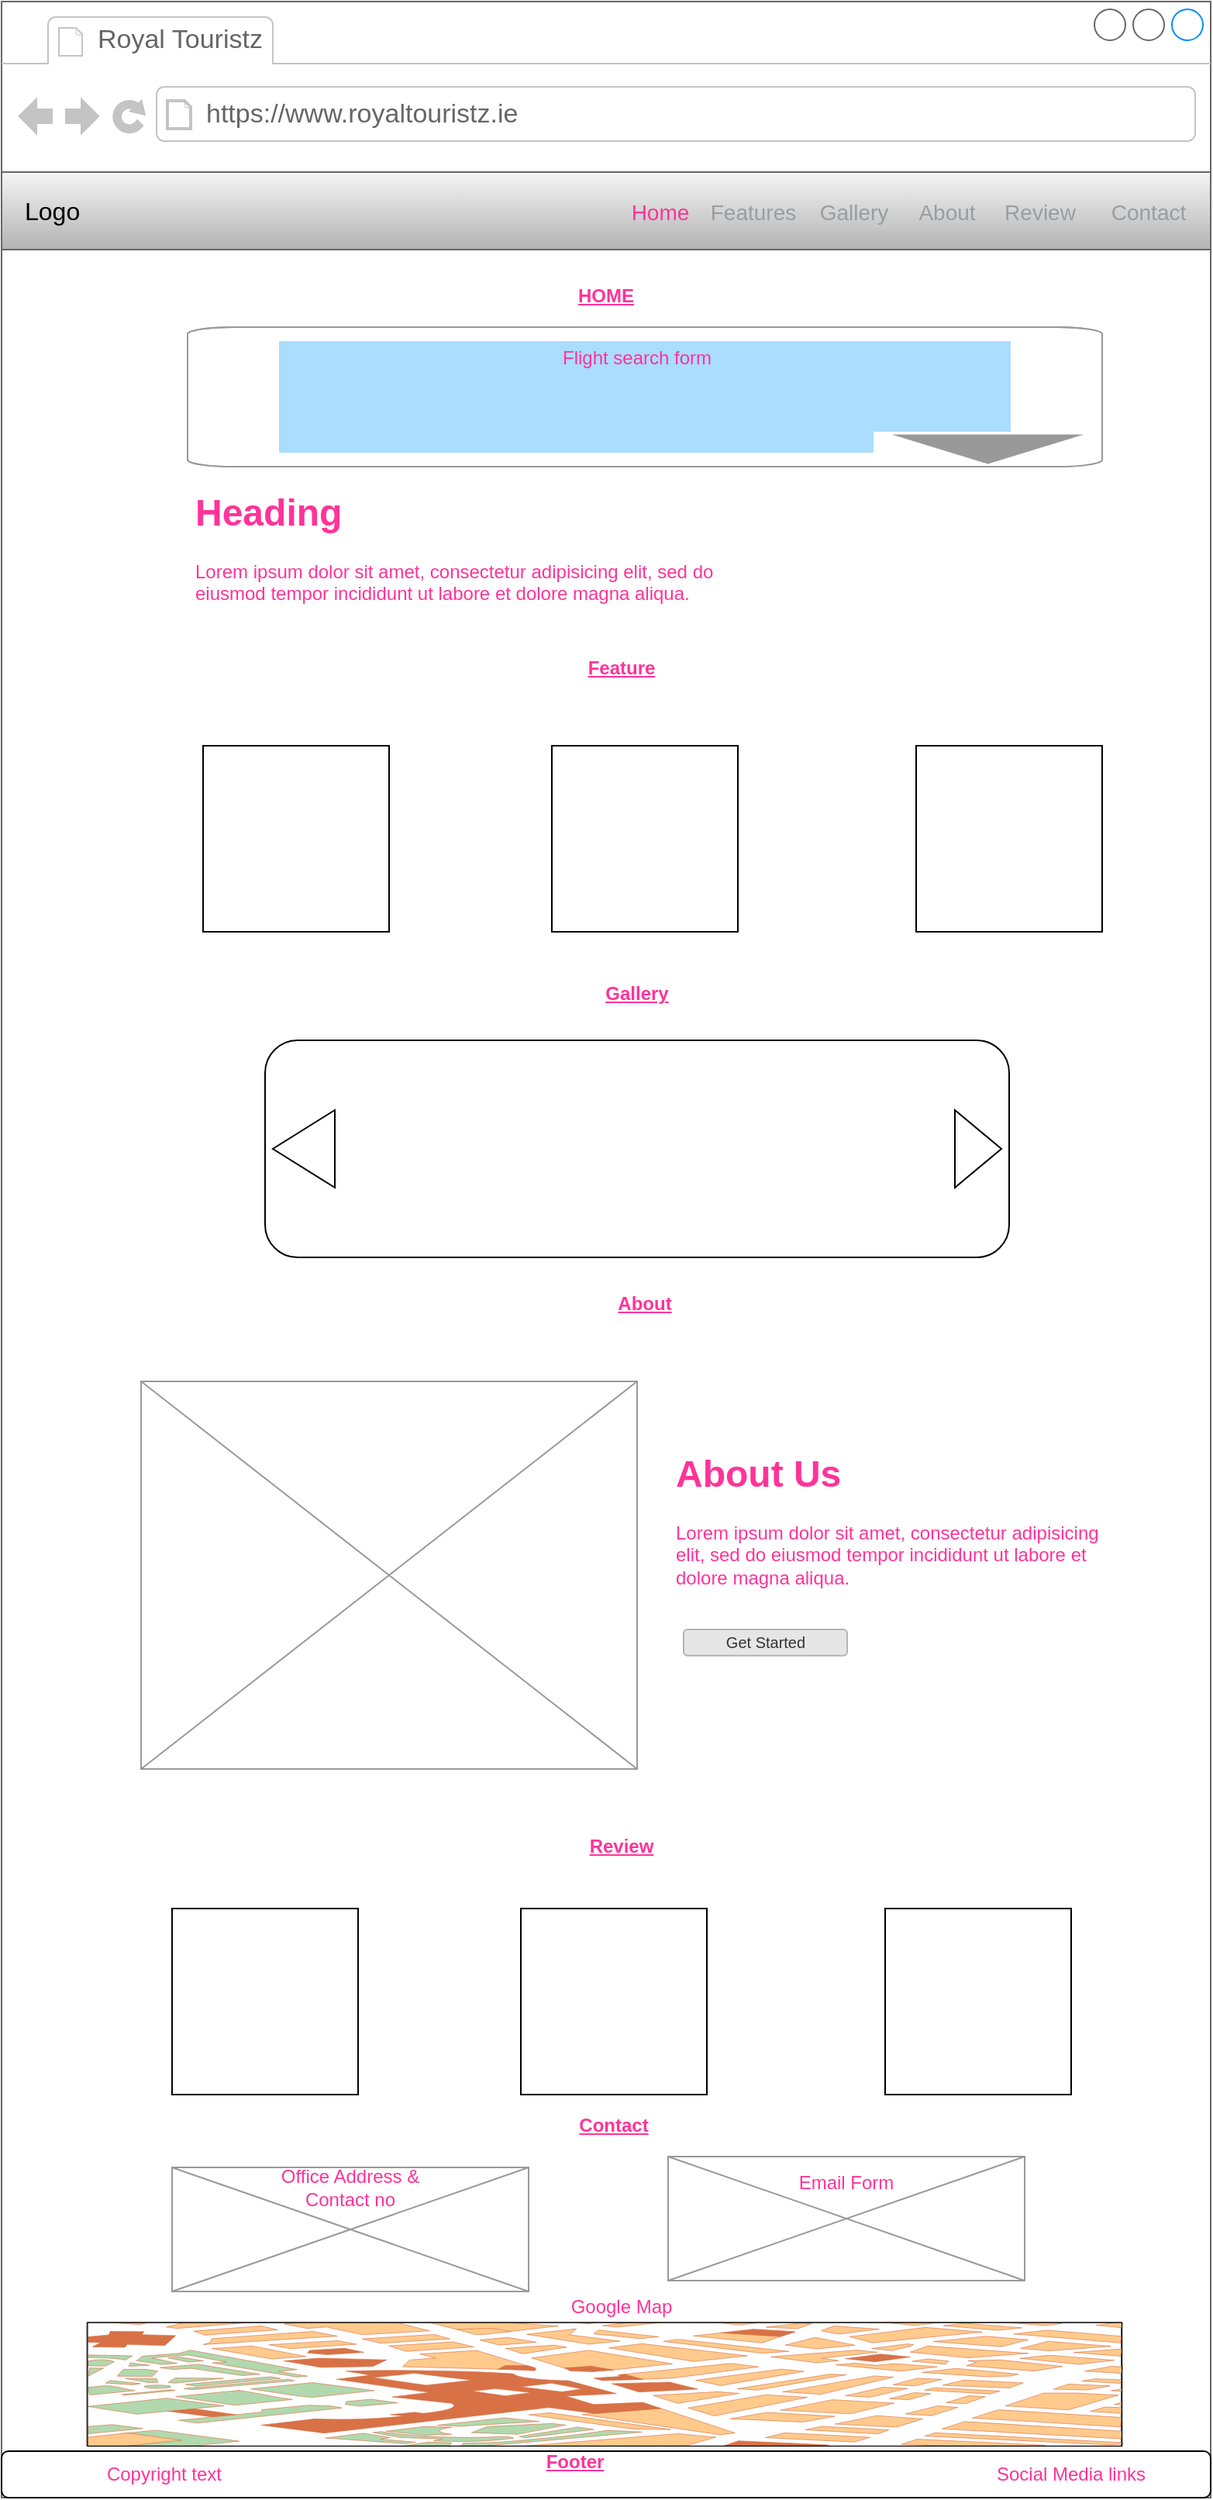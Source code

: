 <mxfile version="14.4.2" type="github" pages="4">
  <diagram id="mENFt5hzagjeAIdPpgN2" name="index.html (Webpage)">
    <mxGraphModel dx="946" dy="517" grid="1" gridSize="10" guides="1" tooltips="1" connect="1" arrows="1" fold="1" page="1" pageScale="1" pageWidth="1100" pageHeight="1700" math="0" shadow="0">
      <root>
        <mxCell id="0" />
        <mxCell id="1" parent="0" />
        <mxCell id="MZLqF50LSz_hDRNjhT2n-1" value="" style="strokeWidth=1;shadow=0;dashed=0;align=center;html=1;shape=mxgraph.mockup.containers.browserWindow;rSize=0;strokeColor=#666666;strokeColor2=#008cff;strokeColor3=#c4c4c4;mainText=,;recursiveResize=0;" parent="1" vertex="1">
          <mxGeometry x="40" y="80" width="780" height="1610" as="geometry" />
        </mxCell>
        <mxCell id="MZLqF50LSz_hDRNjhT2n-2" value="Royal Touristz" style="strokeWidth=1;shadow=0;dashed=0;align=center;html=1;shape=mxgraph.mockup.containers.anchor;fontSize=17;fontColor=#666666;align=left;" parent="MZLqF50LSz_hDRNjhT2n-1" vertex="1">
          <mxGeometry x="60" y="12" width="110" height="26" as="geometry" />
        </mxCell>
        <mxCell id="MZLqF50LSz_hDRNjhT2n-3" value="https://www.royaltouristz.ie" style="strokeWidth=1;shadow=0;dashed=0;align=center;html=1;shape=mxgraph.mockup.containers.anchor;rSize=0;fontSize=17;fontColor=#666666;align=left;" parent="MZLqF50LSz_hDRNjhT2n-1" vertex="1">
          <mxGeometry x="130" y="60" width="250" height="26" as="geometry" />
        </mxCell>
        <mxCell id="MZLqF50LSz_hDRNjhT2n-4" value="Logo" style="html=1;shadow=0;dashed=0;fillColor=#f5f5f5;strokeColor=#666666;fontSize=16;align=left;spacing=15;gradientColor=#b3b3b3;" parent="MZLqF50LSz_hDRNjhT2n-1" vertex="1">
          <mxGeometry y="110" width="780" height="50" as="geometry" />
        </mxCell>
        <mxCell id="MZLqF50LSz_hDRNjhT2n-5" value="Home" style="fillColor=none;strokeColor=none;fontSize=14;align=center;fontColor=#FF3399;" parent="MZLqF50LSz_hDRNjhT2n-4" vertex="1">
          <mxGeometry width="70" height="40" relative="1" as="geometry">
            <mxPoint x="390" y="5" as="offset" />
          </mxGeometry>
        </mxCell>
        <mxCell id="MZLqF50LSz_hDRNjhT2n-6" value="Features" style="fillColor=none;strokeColor=none;fontSize=14;fontColor=#9A9DA0;align=center;" parent="MZLqF50LSz_hDRNjhT2n-4" vertex="1">
          <mxGeometry width="70" height="40" relative="1" as="geometry">
            <mxPoint x="450" y="5" as="offset" />
          </mxGeometry>
        </mxCell>
        <mxCell id="MZLqF50LSz_hDRNjhT2n-7" value="Gallery" style="fillColor=none;strokeColor=none;fontSize=14;fontColor=#9A9DA0;align=center;spacingRight=0;" parent="MZLqF50LSz_hDRNjhT2n-4" vertex="1">
          <mxGeometry width="80" height="40" relative="1" as="geometry">
            <mxPoint x="510" y="5" as="offset" />
          </mxGeometry>
        </mxCell>
        <mxCell id="MZLqF50LSz_hDRNjhT2n-8" value="About" style="fillColor=none;strokeColor=none;fontSize=14;fontColor=#9A9DA0;align=center;" parent="MZLqF50LSz_hDRNjhT2n-4" vertex="1">
          <mxGeometry width="80" height="40" relative="1" as="geometry">
            <mxPoint x="570" y="5" as="offset" />
          </mxGeometry>
        </mxCell>
        <mxCell id="MZLqF50LSz_hDRNjhT2n-11" value="Contact" style="fillColor=none;strokeColor=none;fontSize=14;fontColor=#9A9DA0;align=center;" parent="MZLqF50LSz_hDRNjhT2n-4" vertex="1">
          <mxGeometry x="700" y="5" width="80" height="40" as="geometry" />
        </mxCell>
        <mxCell id="MZLqF50LSz_hDRNjhT2n-50" value="Review" style="fillColor=none;strokeColor=none;fontSize=14;fontColor=#9A9DA0;align=center;" parent="MZLqF50LSz_hDRNjhT2n-4" vertex="1">
          <mxGeometry x="630" y="5" width="80" height="40" as="geometry" />
        </mxCell>
        <mxCell id="MZLqF50LSz_hDRNjhT2n-12" value="&lt;h1&gt;Heading&lt;/h1&gt;&lt;p&gt;Lorem ipsum dolor sit amet, consectetur adipisicing elit, sed do eiusmod tempor incididunt ut labore et dolore magna aliqua.&lt;/p&gt;" style="text;html=1;strokeColor=none;fillColor=none;spacing=5;spacingTop=-20;whiteSpace=wrap;overflow=hidden;rounded=0;fontColor=#FF3399;" parent="MZLqF50LSz_hDRNjhT2n-1" vertex="1">
          <mxGeometry x="120" y="310" width="380" height="120" as="geometry" />
        </mxCell>
        <mxCell id="MZLqF50LSz_hDRNjhT2n-13" value="" style="verticalLabelPosition=bottom;shadow=0;dashed=0;align=center;html=1;verticalAlign=top;strokeWidth=1;shape=mxgraph.mockup.forms.colorPicker;chosenColor=#aaddff;fontColor=#FF3399;" parent="MZLqF50LSz_hDRNjhT2n-1" vertex="1">
          <mxGeometry x="120" y="210" width="590" height="90" as="geometry" />
        </mxCell>
        <mxCell id="MZLqF50LSz_hDRNjhT2n-16" value="HOME" style="text;html=1;strokeColor=none;fillColor=none;align=center;verticalAlign=middle;whiteSpace=wrap;rounded=0;fontColor=#FF3399;fontStyle=5" parent="MZLqF50LSz_hDRNjhT2n-1" vertex="1">
          <mxGeometry x="370" y="180" width="40" height="20" as="geometry" />
        </mxCell>
        <mxCell id="MZLqF50LSz_hDRNjhT2n-17" value="Feature" style="text;html=1;strokeColor=none;fillColor=none;align=center;verticalAlign=middle;whiteSpace=wrap;rounded=0;fontColor=#FF3399;fontStyle=5" parent="MZLqF50LSz_hDRNjhT2n-1" vertex="1">
          <mxGeometry x="370" y="420" width="60" height="20" as="geometry" />
        </mxCell>
        <mxCell id="MZLqF50LSz_hDRNjhT2n-18" value="" style="whiteSpace=wrap;html=1;aspect=fixed;fontColor=#FF3399;" parent="MZLqF50LSz_hDRNjhT2n-1" vertex="1">
          <mxGeometry x="130" y="480" width="120" height="120" as="geometry" />
        </mxCell>
        <mxCell id="MZLqF50LSz_hDRNjhT2n-20" value="" style="whiteSpace=wrap;html=1;aspect=fixed;fontColor=#FF3399;" parent="MZLqF50LSz_hDRNjhT2n-1" vertex="1">
          <mxGeometry x="590" y="480" width="120" height="120" as="geometry" />
        </mxCell>
        <mxCell id="MZLqF50LSz_hDRNjhT2n-19" value="" style="whiteSpace=wrap;html=1;aspect=fixed;fontColor=#FF3399;" parent="MZLqF50LSz_hDRNjhT2n-1" vertex="1">
          <mxGeometry x="355" y="480" width="120" height="120" as="geometry" />
        </mxCell>
        <mxCell id="MZLqF50LSz_hDRNjhT2n-21" value="Gallery" style="text;html=1;strokeColor=none;fillColor=none;align=center;verticalAlign=middle;whiteSpace=wrap;rounded=0;fontColor=#FF3399;fontStyle=5" parent="MZLqF50LSz_hDRNjhT2n-1" vertex="1">
          <mxGeometry x="380" y="630" width="60" height="20" as="geometry" />
        </mxCell>
        <mxCell id="MZLqF50LSz_hDRNjhT2n-23" value="" style="rounded=1;whiteSpace=wrap;html=1;fontColor=#FF3399;" parent="MZLqF50LSz_hDRNjhT2n-1" vertex="1">
          <mxGeometry x="170" y="670" width="480" height="140" as="geometry" />
        </mxCell>
        <mxCell id="MZLqF50LSz_hDRNjhT2n-24" value="" style="triangle;whiteSpace=wrap;html=1;fontColor=#FF3399;" parent="MZLqF50LSz_hDRNjhT2n-1" vertex="1">
          <mxGeometry x="615" y="715" width="30" height="50" as="geometry" />
        </mxCell>
        <mxCell id="MZLqF50LSz_hDRNjhT2n-25" value="" style="triangle;whiteSpace=wrap;html=1;fontColor=#FF3399;rotation=-180;" parent="MZLqF50LSz_hDRNjhT2n-1" vertex="1">
          <mxGeometry x="175" y="715" width="40" height="50" as="geometry" />
        </mxCell>
        <mxCell id="MZLqF50LSz_hDRNjhT2n-26" value="About" style="text;html=1;strokeColor=none;fillColor=none;align=center;verticalAlign=middle;whiteSpace=wrap;rounded=0;fontColor=#FF3399;fontStyle=5" parent="MZLqF50LSz_hDRNjhT2n-1" vertex="1">
          <mxGeometry x="385" y="830" width="60" height="20" as="geometry" />
        </mxCell>
        <mxCell id="MZLqF50LSz_hDRNjhT2n-27" value="" style="verticalLabelPosition=bottom;shadow=0;dashed=0;align=center;html=1;verticalAlign=top;strokeWidth=1;shape=mxgraph.mockup.graphics.simpleIcon;strokeColor=#999999;fontColor=#FF3399;" parent="MZLqF50LSz_hDRNjhT2n-1" vertex="1">
          <mxGeometry x="90" y="890" width="320" height="250" as="geometry" />
        </mxCell>
        <mxCell id="MZLqF50LSz_hDRNjhT2n-28" value="&lt;h1&gt;About Us&lt;/h1&gt;&lt;p&gt;Lorem ipsum dolor sit amet, consectetur adipisicing elit, sed do eiusmod tempor incididunt ut labore et dolore magna aliqua.&lt;/p&gt;" style="text;html=1;strokeColor=none;fillColor=none;spacing=5;spacingTop=-20;whiteSpace=wrap;overflow=hidden;rounded=0;fontColor=#FF3399;" parent="MZLqF50LSz_hDRNjhT2n-1" vertex="1">
          <mxGeometry x="430" y="930" width="295" height="160" as="geometry" />
        </mxCell>
        <mxCell id="MZLqF50LSz_hDRNjhT2n-29" value="Get Started" style="rounded=1;html=1;shadow=0;dashed=0;whiteSpace=wrap;fontSize=10;fillColor=#E6E6E6;align=center;strokeColor=#B3B3B3;fontColor=#333333;" parent="MZLqF50LSz_hDRNjhT2n-1" vertex="1">
          <mxGeometry x="440" y="1050" width="105.5" height="16.88" as="geometry" />
        </mxCell>
        <mxCell id="MZLqF50LSz_hDRNjhT2n-30" value="Review" style="text;html=1;strokeColor=none;fillColor=none;align=center;verticalAlign=middle;whiteSpace=wrap;rounded=0;fontColor=#FF3399;fontStyle=5" parent="MZLqF50LSz_hDRNjhT2n-1" vertex="1">
          <mxGeometry x="380" y="1180" width="40" height="20" as="geometry" />
        </mxCell>
        <mxCell id="MZLqF50LSz_hDRNjhT2n-31" value="" style="whiteSpace=wrap;html=1;aspect=fixed;fontColor=#FF3399;" parent="MZLqF50LSz_hDRNjhT2n-1" vertex="1">
          <mxGeometry x="110" y="1230" width="120" height="120" as="geometry" />
        </mxCell>
        <mxCell id="MZLqF50LSz_hDRNjhT2n-32" value="" style="whiteSpace=wrap;html=1;aspect=fixed;fontColor=#FF3399;" parent="MZLqF50LSz_hDRNjhT2n-1" vertex="1">
          <mxGeometry x="570" y="1230" width="120" height="120" as="geometry" />
        </mxCell>
        <mxCell id="MZLqF50LSz_hDRNjhT2n-33" value="" style="whiteSpace=wrap;html=1;aspect=fixed;fontColor=#FF3399;" parent="MZLqF50LSz_hDRNjhT2n-1" vertex="1">
          <mxGeometry x="335" y="1230" width="120" height="120" as="geometry" />
        </mxCell>
        <mxCell id="MZLqF50LSz_hDRNjhT2n-34" value="Contact" style="text;html=1;strokeColor=none;fillColor=none;align=center;verticalAlign=middle;whiteSpace=wrap;rounded=0;fontColor=#FF3399;fontStyle=5" parent="MZLqF50LSz_hDRNjhT2n-1" vertex="1">
          <mxGeometry x="375" y="1360" width="40" height="20" as="geometry" />
        </mxCell>
        <mxCell id="MZLqF50LSz_hDRNjhT2n-35" value="" style="rounded=1;whiteSpace=wrap;html=1;fontColor=#FF3399;" parent="MZLqF50LSz_hDRNjhT2n-1" vertex="1">
          <mxGeometry y="1580" width="780" height="30" as="geometry" />
        </mxCell>
        <mxCell id="MZLqF50LSz_hDRNjhT2n-36" value="" style="verticalLabelPosition=bottom;shadow=0;dashed=0;align=center;html=1;verticalAlign=top;strokeWidth=1;shape=mxgraph.mockup.misc.map;fontColor=#FF3399;" parent="MZLqF50LSz_hDRNjhT2n-1" vertex="1">
          <mxGeometry x="55" y="1497" width="670" height="80" as="geometry" />
        </mxCell>
        <mxCell id="MZLqF50LSz_hDRNjhT2n-37" value="Google Map" style="text;html=1;strokeColor=none;fillColor=none;align=center;verticalAlign=middle;whiteSpace=wrap;rounded=0;fontColor=#FF3399;" parent="MZLqF50LSz_hDRNjhT2n-1" vertex="1">
          <mxGeometry x="350" y="1477" width="100" height="20" as="geometry" />
        </mxCell>
        <mxCell id="MZLqF50LSz_hDRNjhT2n-38" value="" style="verticalLabelPosition=bottom;shadow=0;dashed=0;align=center;html=1;verticalAlign=top;strokeWidth=1;shape=mxgraph.mockup.graphics.simpleIcon;strokeColor=#999999;fontColor=#FF3399;" parent="MZLqF50LSz_hDRNjhT2n-1" vertex="1">
          <mxGeometry x="110" y="1397" width="230" height="80" as="geometry" />
        </mxCell>
        <mxCell id="MZLqF50LSz_hDRNjhT2n-42" value="" style="verticalLabelPosition=bottom;shadow=0;dashed=0;align=center;html=1;verticalAlign=top;strokeWidth=1;shape=mxgraph.mockup.graphics.simpleIcon;strokeColor=#999999;fontColor=#FF3399;" parent="MZLqF50LSz_hDRNjhT2n-1" vertex="1">
          <mxGeometry x="430" y="1390" width="230" height="80" as="geometry" />
        </mxCell>
        <mxCell id="MZLqF50LSz_hDRNjhT2n-43" value="Email Form" style="text;html=1;strokeColor=none;fillColor=none;align=center;verticalAlign=middle;whiteSpace=wrap;rounded=0;fontColor=#FF3399;" parent="MZLqF50LSz_hDRNjhT2n-1" vertex="1">
          <mxGeometry x="510" y="1397" width="70" height="20" as="geometry" />
        </mxCell>
        <mxCell id="MZLqF50LSz_hDRNjhT2n-44" value="Office Address &amp;amp; Contact no" style="text;html=1;strokeColor=none;fillColor=none;align=center;verticalAlign=middle;whiteSpace=wrap;rounded=0;fontColor=#FF3399;" parent="MZLqF50LSz_hDRNjhT2n-1" vertex="1">
          <mxGeometry x="160" y="1400" width="130" height="20" as="geometry" />
        </mxCell>
        <mxCell id="MZLqF50LSz_hDRNjhT2n-45" value="Flight search form" style="text;html=1;strokeColor=none;fillColor=none;align=center;verticalAlign=middle;whiteSpace=wrap;rounded=0;fontColor=#FF3399;" parent="MZLqF50LSz_hDRNjhT2n-1" vertex="1">
          <mxGeometry x="335" y="220" width="150" height="20" as="geometry" />
        </mxCell>
        <mxCell id="MZLqF50LSz_hDRNjhT2n-46" value="Copyright text" style="text;html=1;strokeColor=none;fillColor=none;align=center;verticalAlign=middle;whiteSpace=wrap;rounded=0;fontColor=#FF3399;" parent="MZLqF50LSz_hDRNjhT2n-1" vertex="1">
          <mxGeometry x="30" y="1585" width="150" height="20" as="geometry" />
        </mxCell>
        <mxCell id="MZLqF50LSz_hDRNjhT2n-48" value="Social Media links" style="text;html=1;strokeColor=none;fillColor=none;align=center;verticalAlign=middle;whiteSpace=wrap;rounded=0;fontColor=#FF3399;" parent="MZLqF50LSz_hDRNjhT2n-1" vertex="1">
          <mxGeometry x="615" y="1585" width="150" height="20" as="geometry" />
        </mxCell>
        <mxCell id="MZLqF50LSz_hDRNjhT2n-49" value="Footer" style="text;html=1;strokeColor=none;fillColor=none;align=center;verticalAlign=middle;whiteSpace=wrap;rounded=0;fontColor=#FF3399;fontStyle=5" parent="MZLqF50LSz_hDRNjhT2n-1" vertex="1">
          <mxGeometry x="350" y="1577" width="40" height="20" as="geometry" />
        </mxCell>
      </root>
    </mxGraphModel>
  </diagram>
  <diagram id="Oegj2vicefWGnCeFHMZz" name="flight.html (webpage)">
    <mxGraphModel dx="946" dy="517" grid="1" gridSize="10" guides="1" tooltips="1" connect="1" arrows="1" fold="1" page="1" pageScale="1" pageWidth="1100" pageHeight="1700" math="0" shadow="0">
      <root>
        <mxCell id="xH3yDfBfhg5yQMBPfsrU-0" />
        <mxCell id="xH3yDfBfhg5yQMBPfsrU-1" parent="xH3yDfBfhg5yQMBPfsrU-0" />
        <mxCell id="oZMdNW7ThQj8eFDzeuXb-1" value="" style="strokeWidth=1;shadow=0;dashed=0;align=center;html=1;shape=mxgraph.mockup.containers.browserWindow;rSize=0;strokeColor=#666666;strokeColor2=#008cff;strokeColor3=#c4c4c4;mainText=,;recursiveResize=0;" vertex="1" parent="xH3yDfBfhg5yQMBPfsrU-1">
          <mxGeometry x="130" y="80" width="780" height="560" as="geometry" />
        </mxCell>
        <mxCell id="oZMdNW7ThQj8eFDzeuXb-2" value="Royal Touristz" style="strokeWidth=1;shadow=0;dashed=0;align=center;html=1;shape=mxgraph.mockup.containers.anchor;fontSize=17;fontColor=#666666;align=left;" vertex="1" parent="oZMdNW7ThQj8eFDzeuXb-1">
          <mxGeometry x="60" y="12" width="110" height="26" as="geometry" />
        </mxCell>
        <mxCell id="oZMdNW7ThQj8eFDzeuXb-3" value="https://www.royaltouristz.ie" style="strokeWidth=1;shadow=0;dashed=0;align=center;html=1;shape=mxgraph.mockup.containers.anchor;rSize=0;fontSize=17;fontColor=#666666;align=left;" vertex="1" parent="oZMdNW7ThQj8eFDzeuXb-1">
          <mxGeometry x="130" y="60" width="250" height="26" as="geometry" />
        </mxCell>
        <mxCell id="57nGEn7_Vumw_g4DWGs_-1" value="" style="strokeWidth=1;shadow=0;dashed=0;align=center;html=1;shape=mxgraph.mockup.containers.anchor;rSize=0;fontSize=17;fontColor=#666666;align=left;" vertex="1" parent="oZMdNW7ThQj8eFDzeuXb-1">
          <mxGeometry x="50" y="60" width="250" height="26" as="geometry" />
        </mxCell>
        <mxCell id="57nGEn7_Vumw_g4DWGs_-2" value="Logo" style="html=1;shadow=0;dashed=0;fillColor=#f5f5f5;strokeColor=#666666;fontSize=16;align=left;spacing=15;gradientColor=#b3b3b3;" vertex="1" parent="oZMdNW7ThQj8eFDzeuXb-1">
          <mxGeometry y="110" width="780" height="50" as="geometry" />
        </mxCell>
        <mxCell id="57nGEn7_Vumw_g4DWGs_-3" value="Home" style="fillColor=none;strokeColor=none;fontSize=14;align=center;fontColor=#FF3399;" vertex="1" parent="57nGEn7_Vumw_g4DWGs_-2">
          <mxGeometry width="70" height="40" relative="1" as="geometry">
            <mxPoint x="390" y="5" as="offset" />
          </mxGeometry>
        </mxCell>
        <mxCell id="57nGEn7_Vumw_g4DWGs_-4" value="Features" style="fillColor=none;strokeColor=none;fontSize=14;fontColor=#9A9DA0;align=center;" vertex="1" parent="57nGEn7_Vumw_g4DWGs_-2">
          <mxGeometry width="70" height="40" relative="1" as="geometry">
            <mxPoint x="450" y="5" as="offset" />
          </mxGeometry>
        </mxCell>
        <mxCell id="57nGEn7_Vumw_g4DWGs_-5" value="Gallery" style="fillColor=none;strokeColor=none;fontSize=14;fontColor=#9A9DA0;align=center;spacingRight=0;" vertex="1" parent="57nGEn7_Vumw_g4DWGs_-2">
          <mxGeometry width="80" height="40" relative="1" as="geometry">
            <mxPoint x="510" y="5" as="offset" />
          </mxGeometry>
        </mxCell>
        <mxCell id="57nGEn7_Vumw_g4DWGs_-6" value="About" style="fillColor=none;strokeColor=none;fontSize=14;fontColor=#9A9DA0;align=center;" vertex="1" parent="57nGEn7_Vumw_g4DWGs_-2">
          <mxGeometry width="80" height="40" relative="1" as="geometry">
            <mxPoint x="570" y="5" as="offset" />
          </mxGeometry>
        </mxCell>
        <mxCell id="57nGEn7_Vumw_g4DWGs_-7" value="Contact" style="fillColor=none;strokeColor=none;fontSize=14;fontColor=#9A9DA0;align=center;" vertex="1" parent="57nGEn7_Vumw_g4DWGs_-2">
          <mxGeometry x="700" y="5" width="80" height="40" as="geometry" />
        </mxCell>
        <mxCell id="57nGEn7_Vumw_g4DWGs_-8" value="Review" style="fillColor=none;strokeColor=none;fontSize=14;fontColor=#9A9DA0;align=center;" vertex="1" parent="57nGEn7_Vumw_g4DWGs_-2">
          <mxGeometry x="630" y="5" width="80" height="40" as="geometry" />
        </mxCell>
        <mxCell id="ABdjcjhgfYxKOfzqIuLg-0" value="Flight Information" style="text;html=1;strokeColor=none;fillColor=none;align=center;verticalAlign=middle;whiteSpace=wrap;rounded=0;strokeWidth=6;fontSize=24;" vertex="1" parent="oZMdNW7ThQj8eFDzeuXb-1">
          <mxGeometry x="235" y="170" width="310" height="40" as="geometry" />
        </mxCell>
        <mxCell id="ABdjcjhgfYxKOfzqIuLg-2" value="" style="verticalLabelPosition=bottom;shadow=0;dashed=0;align=center;html=1;verticalAlign=top;strokeWidth=1;shape=mxgraph.mockup.graphics.simpleIcon;strokeColor=#999999;fontSize=24;" vertex="1" parent="oZMdNW7ThQj8eFDzeuXb-1">
          <mxGeometry x="110" y="220" width="570" height="80" as="geometry" />
        </mxCell>
        <mxCell id="ABdjcjhgfYxKOfzqIuLg-3" value="" style="verticalLabelPosition=bottom;shadow=0;dashed=0;align=center;html=1;verticalAlign=top;strokeWidth=1;shape=mxgraph.mockup.graphics.simpleIcon;strokeColor=#999999;fontSize=24;" vertex="1" parent="oZMdNW7ThQj8eFDzeuXb-1">
          <mxGeometry x="110" y="320" width="570" height="80" as="geometry" />
        </mxCell>
        <mxCell id="ABdjcjhgfYxKOfzqIuLg-4" value="" style="verticalLabelPosition=bottom;shadow=0;dashed=0;align=center;html=1;verticalAlign=top;strokeWidth=1;shape=mxgraph.mockup.graphics.simpleIcon;strokeColor=#999999;fontSize=24;" vertex="1" parent="oZMdNW7ThQj8eFDzeuXb-1">
          <mxGeometry x="110" y="420" width="570" height="80" as="geometry" />
        </mxCell>
        <mxCell id="ABdjcjhgfYxKOfzqIuLg-5" value="" style="labelPosition=right;align=left;strokeWidth=1;shape=mxgraph.mockup.markup.curlyBrace;html=1;shadow=0;dashed=0;strokeColor=#999999;direction=north;fontSize=24;" vertex="1" parent="oZMdNW7ThQj8eFDzeuXb-1">
          <mxGeometry x="70" y="260" width="20" height="220" as="geometry" />
        </mxCell>
        <mxCell id="ABdjcjhgfYxKOfzqIuLg-6" value="Top 10 cheap Flight search result" style="text;html=1;strokeColor=none;fillColor=none;align=center;verticalAlign=middle;whiteSpace=wrap;rounded=0;fontSize=24;rotation=-90;" vertex="1" parent="oZMdNW7ThQj8eFDzeuXb-1">
          <mxGeometry x="-80" y="305" width="220" height="110" as="geometry" />
        </mxCell>
        <mxCell id="57nGEn7_Vumw_g4DWGs_-0" value="" style="strokeWidth=1;shadow=0;dashed=0;align=center;html=1;shape=mxgraph.mockup.containers.anchor;fontSize=17;fontColor=#666666;align=left;" vertex="1" parent="xH3yDfBfhg5yQMBPfsrU-1">
          <mxGeometry x="200" y="20" width="110" height="26" as="geometry" />
        </mxCell>
      </root>
    </mxGraphModel>
  </diagram>
  <diagram id="kRGXCZxGyBw7UFp8zMrI" name="Index.html (Mobile)">
    <mxGraphModel dx="946" dy="517" grid="1" gridSize="10" guides="1" tooltips="1" connect="1" arrows="1" fold="1" page="1" pageScale="1" pageWidth="1100" pageHeight="1700" math="0" shadow="0">
      <root>
        <mxCell id="YX2uZilICakXbmPhPvKJ-0" />
        <mxCell id="YX2uZilICakXbmPhPvKJ-1" parent="YX2uZilICakXbmPhPvKJ-0" />
        <mxCell id="YX2uZilICakXbmPhPvKJ-2" value="" style="html=1;verticalLabelPosition=bottom;labelBackgroundColor=#ffffff;verticalAlign=top;shadow=0;dashed=0;strokeWidth=1;shape=mxgraph.ios7.misc.iphone;strokeColor=#c0c0c0;fontColor=#FF3399;" parent="YX2uZilICakXbmPhPvKJ-1" vertex="1">
          <mxGeometry x="360" y="40" width="200" height="1850" as="geometry" />
        </mxCell>
        <mxCell id="YX2uZilICakXbmPhPvKJ-3" value="" style="rounded=0;whiteSpace=wrap;html=1;fontColor=#FF3399;" parent="YX2uZilICakXbmPhPvKJ-1" vertex="1">
          <mxGeometry x="560" y="310" width="160" height="90" as="geometry" />
        </mxCell>
        <mxCell id="YX2uZilICakXbmPhPvKJ-4" value="Home" style="text;html=1;strokeColor=none;fillColor=none;align=center;verticalAlign=middle;whiteSpace=wrap;rounded=0;fontColor=#FF3399;" parent="YX2uZilICakXbmPhPvKJ-1" vertex="1">
          <mxGeometry x="616" y="310" width="40" height="20" as="geometry" />
        </mxCell>
        <mxCell id="YX2uZilICakXbmPhPvKJ-5" value="About" style="text;html=1;strokeColor=none;fillColor=none;align=center;verticalAlign=middle;whiteSpace=wrap;rounded=0;fontColor=#FF3399;" parent="YX2uZilICakXbmPhPvKJ-1" vertex="1">
          <mxGeometry x="615" y="356.25" width="40" height="18.25" as="geometry" />
        </mxCell>
        <mxCell id="YX2uZilICakXbmPhPvKJ-6" value="Gallery" style="text;html=1;strokeColor=none;fillColor=none;align=center;verticalAlign=middle;whiteSpace=wrap;rounded=0;fontColor=#FF3399;" parent="YX2uZilICakXbmPhPvKJ-1" vertex="1">
          <mxGeometry x="616" y="340" width="40" height="20" as="geometry" />
        </mxCell>
        <mxCell id="YX2uZilICakXbmPhPvKJ-7" value="Feature" style="text;html=1;strokeColor=none;fillColor=none;align=center;verticalAlign=middle;whiteSpace=wrap;rounded=0;fontColor=#FF3399;" parent="YX2uZilICakXbmPhPvKJ-1" vertex="1">
          <mxGeometry x="616" y="325" width="40" height="20" as="geometry" />
        </mxCell>
        <mxCell id="YX2uZilICakXbmPhPvKJ-8" value="Review" style="text;html=1;strokeColor=none;fillColor=none;align=center;verticalAlign=middle;whiteSpace=wrap;rounded=0;fontColor=#FF3399;" parent="YX2uZilICakXbmPhPvKJ-1" vertex="1">
          <mxGeometry x="616" y="385.5" width="40" height="10" as="geometry" />
        </mxCell>
        <mxCell id="YX2uZilICakXbmPhPvKJ-9" value="Contact" style="text;html=1;strokeColor=none;fillColor=none;align=center;verticalAlign=middle;whiteSpace=wrap;rounded=0;fontColor=#FF3399;" parent="YX2uZilICakXbmPhPvKJ-1" vertex="1">
          <mxGeometry x="616" y="367" width="40" height="20" as="geometry" />
        </mxCell>
        <mxCell id="YX2uZilICakXbmPhPvKJ-11" value="" style="html=1;verticalLabelPosition=bottom;labelBackgroundColor=#ffffff;verticalAlign=top;shadow=0;dashed=0;strokeWidth=2;shape=mxgraph.ios7.misc.options;fillColor=#222222;fontColor=#FF3399;" parent="YX2uZilICakXbmPhPvKJ-1" vertex="1">
          <mxGeometry x="527.5" y="318.25" width="20" height="20" as="geometry" />
        </mxCell>
        <mxCell id="mvs-dw2c27N4CgtiLA2T-0" value="Logo" style="text;html=1;strokeColor=none;fillColor=none;align=center;verticalAlign=middle;whiteSpace=wrap;rounded=0;fontColor=#FF3399;" parent="YX2uZilICakXbmPhPvKJ-1" vertex="1">
          <mxGeometry x="380" y="318.25" width="40" height="20" as="geometry" />
        </mxCell>
        <mxCell id="sQdAOYASdIRfOIvUWmN1-0" value="&lt;h1 style=&quot;font-size: 8px;&quot;&gt;Heading&lt;/h1&gt;&lt;p style=&quot;font-size: 8px;&quot;&gt;Lorem ipsum dolor sit amet, consectetur adipisicing elit, sed do eiusmod tempor incididunt ut labore et dolore magna aliqua.&lt;/p&gt;" style="text;html=1;strokeColor=none;fillColor=none;spacing=5;spacingTop=-20;whiteSpace=wrap;overflow=hidden;rounded=0;fontColor=#FF3399;fontSize=8;" parent="YX2uZilICakXbmPhPvKJ-1" vertex="1">
          <mxGeometry x="385.5" y="436" width="130" height="54" as="geometry" />
        </mxCell>
        <mxCell id="sQdAOYASdIRfOIvUWmN1-2" value="HOME" style="text;html=1;strokeColor=none;fillColor=none;align=center;verticalAlign=middle;whiteSpace=wrap;rounded=0;fontColor=#FF3399;fontStyle=5" parent="YX2uZilICakXbmPhPvKJ-1" vertex="1">
          <mxGeometry x="447.5" y="349" width="35" height="12" as="geometry" />
        </mxCell>
        <mxCell id="sQdAOYASdIRfOIvUWmN1-3" value="Feature" style="text;html=1;strokeColor=none;fillColor=none;align=center;verticalAlign=middle;whiteSpace=wrap;rounded=0;fontColor=#FF3399;fontStyle=5" parent="YX2uZilICakXbmPhPvKJ-1" vertex="1">
          <mxGeometry x="425" y="500" width="60" height="20" as="geometry" />
        </mxCell>
        <mxCell id="sQdAOYASdIRfOIvUWmN1-4" value="" style="whiteSpace=wrap;html=1;aspect=fixed;fontColor=#FF3399;" parent="YX2uZilICakXbmPhPvKJ-1" vertex="1">
          <mxGeometry x="375" y="545" width="80" height="80" as="geometry" />
        </mxCell>
        <mxCell id="sQdAOYASdIRfOIvUWmN1-5" value="" style="whiteSpace=wrap;html=1;aspect=fixed;fontColor=#FF3399;" parent="YX2uZilICakXbmPhPvKJ-1" vertex="1">
          <mxGeometry x="420" y="635" width="80" height="80" as="geometry" />
        </mxCell>
        <mxCell id="sQdAOYASdIRfOIvUWmN1-6" value="" style="whiteSpace=wrap;html=1;aspect=fixed;fontColor=#FF3399;" parent="YX2uZilICakXbmPhPvKJ-1" vertex="1">
          <mxGeometry x="465" y="545" width="80" height="80" as="geometry" />
        </mxCell>
        <mxCell id="sQdAOYASdIRfOIvUWmN1-7" value="Gallery" style="text;html=1;strokeColor=none;fillColor=none;align=center;verticalAlign=middle;whiteSpace=wrap;rounded=0;fontColor=#FF3399;fontStyle=5" parent="YX2uZilICakXbmPhPvKJ-1" vertex="1">
          <mxGeometry x="430" y="730" width="60" height="20" as="geometry" />
        </mxCell>
        <mxCell id="sQdAOYASdIRfOIvUWmN1-8" value="" style="rounded=1;whiteSpace=wrap;html=1;fontColor=#FF3399;" parent="YX2uZilICakXbmPhPvKJ-1" vertex="1">
          <mxGeometry x="380" y="750" width="160" height="90" as="geometry" />
        </mxCell>
        <mxCell id="sQdAOYASdIRfOIvUWmN1-9" value="About" style="text;html=1;strokeColor=none;fillColor=none;align=center;verticalAlign=middle;whiteSpace=wrap;rounded=0;fontColor=#FF3399;fontStyle=5" parent="YX2uZilICakXbmPhPvKJ-1" vertex="1">
          <mxGeometry x="430" y="980" width="60" height="20" as="geometry" />
        </mxCell>
        <mxCell id="sQdAOYASdIRfOIvUWmN1-10" value="" style="verticalLabelPosition=bottom;shadow=0;dashed=0;align=center;html=1;verticalAlign=top;strokeWidth=1;shape=mxgraph.mockup.graphics.simpleIcon;strokeColor=#999999;fontColor=#FF3399;" parent="YX2uZilICakXbmPhPvKJ-1" vertex="1">
          <mxGeometry x="385" y="1110" width="140" height="90" as="geometry" />
        </mxCell>
        <mxCell id="sQdAOYASdIRfOIvUWmN1-11" value="&lt;h1 style=&quot;font-size: 10px;&quot;&gt;About Us&lt;/h1&gt;&lt;p style=&quot;font-size: 10px;&quot;&gt;Lorem ipsum dolor sit amet, consectetur adipisicing elit, sed do eiusmod tempor incididunt ut labore et dolore magna aliqua.&lt;/p&gt;" style="text;html=1;strokeColor=none;fillColor=none;spacing=5;spacingTop=-20;whiteSpace=wrap;overflow=hidden;rounded=0;fontColor=#FF3399;fontSize=10;" parent="YX2uZilICakXbmPhPvKJ-1" vertex="1">
          <mxGeometry x="380.5" y="1220" width="155" height="70" as="geometry" />
        </mxCell>
        <mxCell id="sQdAOYASdIRfOIvUWmN1-12" value="Get Started" style="rounded=1;html=1;shadow=0;dashed=0;whiteSpace=wrap;fontSize=10;fillColor=#E6E6E6;align=center;strokeColor=#B3B3B3;fontColor=#333333;" parent="YX2uZilICakXbmPhPvKJ-1" vertex="1">
          <mxGeometry x="385" y="1300" width="105.5" height="16.88" as="geometry" />
        </mxCell>
        <mxCell id="sQdAOYASdIRfOIvUWmN1-17" value="Contact" style="text;html=1;strokeColor=none;fillColor=none;align=center;verticalAlign=middle;whiteSpace=wrap;rounded=0;fontColor=#FF3399;fontStyle=5" parent="YX2uZilICakXbmPhPvKJ-1" vertex="1">
          <mxGeometry x="440" y="1330" width="40" height="20" as="geometry" />
        </mxCell>
        <mxCell id="sQdAOYASdIRfOIvUWmN1-18" value="" style="rounded=1;whiteSpace=wrap;html=1;fontColor=#FF3399;" parent="YX2uZilICakXbmPhPvKJ-1" vertex="1">
          <mxGeometry x="370" y="1592" width="180" height="20" as="geometry" />
        </mxCell>
        <mxCell id="sQdAOYASdIRfOIvUWmN1-19" value="" style="verticalLabelPosition=bottom;shadow=0;dashed=0;align=center;html=1;verticalAlign=top;strokeWidth=1;shape=mxgraph.mockup.misc.map;fontColor=#FF3399;" parent="YX2uZilICakXbmPhPvKJ-1" vertex="1">
          <mxGeometry x="380" y="1550" width="160" height="40" as="geometry" />
        </mxCell>
        <mxCell id="sQdAOYASdIRfOIvUWmN1-20" value="Google Map" style="text;html=1;strokeColor=none;fillColor=none;align=center;verticalAlign=middle;whiteSpace=wrap;rounded=0;fontColor=#FF3399;" parent="YX2uZilICakXbmPhPvKJ-1" vertex="1">
          <mxGeometry x="407.5" y="1533" width="100" height="20" as="geometry" />
        </mxCell>
        <mxCell id="sQdAOYASdIRfOIvUWmN1-21" value="" style="verticalLabelPosition=bottom;shadow=0;dashed=0;align=center;html=1;verticalAlign=top;strokeWidth=1;shape=mxgraph.mockup.graphics.simpleIcon;strokeColor=#999999;fontColor=#FF3399;" parent="YX2uZilICakXbmPhPvKJ-1" vertex="1">
          <mxGeometry x="380" y="1366" width="165" height="84" as="geometry" />
        </mxCell>
        <mxCell id="sQdAOYASdIRfOIvUWmN1-22" value="" style="verticalLabelPosition=bottom;shadow=0;dashed=0;align=center;html=1;verticalAlign=top;strokeWidth=1;shape=mxgraph.mockup.graphics.simpleIcon;strokeColor=#999999;fontColor=#FF3399;" parent="YX2uZilICakXbmPhPvKJ-1" vertex="1">
          <mxGeometry x="380" y="1453" width="165" height="80" as="geometry" />
        </mxCell>
        <mxCell id="sQdAOYASdIRfOIvUWmN1-23" value="Email Form" style="text;html=1;strokeColor=none;fillColor=none;align=center;verticalAlign=middle;whiteSpace=wrap;rounded=0;fontColor=#FF3399;" parent="YX2uZilICakXbmPhPvKJ-1" vertex="1">
          <mxGeometry x="430" y="1460" width="70" height="20" as="geometry" />
        </mxCell>
        <mxCell id="sQdAOYASdIRfOIvUWmN1-24" value="Office Address &amp;amp; Contact no" style="text;html=1;strokeColor=none;fillColor=none;align=center;verticalAlign=middle;whiteSpace=wrap;rounded=0;fontColor=#FF3399;" parent="YX2uZilICakXbmPhPvKJ-1" vertex="1">
          <mxGeometry x="397.5" y="1370" width="130" height="20" as="geometry" />
        </mxCell>
        <mxCell id="sQdAOYASdIRfOIvUWmN1-26" value="Copyright text" style="text;html=1;strokeColor=none;fillColor=none;align=center;verticalAlign=middle;whiteSpace=wrap;rounded=0;fontColor=#FF3399;" parent="YX2uZilICakXbmPhPvKJ-1" vertex="1">
          <mxGeometry x="332.5" y="1592" width="150" height="20" as="geometry" />
        </mxCell>
        <mxCell id="sQdAOYASdIRfOIvUWmN1-27" value="Social Media links" style="text;html=1;strokeColor=none;fillColor=none;align=center;verticalAlign=middle;whiteSpace=wrap;rounded=0;fontColor=#FF3399;" parent="YX2uZilICakXbmPhPvKJ-1" vertex="1">
          <mxGeometry x="465" y="1590" width="150" height="20" as="geometry" />
        </mxCell>
        <mxCell id="sQdAOYASdIRfOIvUWmN1-28" value="Footer" style="text;html=1;strokeColor=none;fillColor=none;align=center;verticalAlign=middle;whiteSpace=wrap;rounded=0;fontColor=#FF3399;fontStyle=5" parent="YX2uZilICakXbmPhPvKJ-1" vertex="1">
          <mxGeometry x="442.5" y="1612" width="40" height="20" as="geometry" />
        </mxCell>
        <mxCell id="1KRxrCe0TKidbENG5URg-0" value="" style="triangle;whiteSpace=wrap;html=1;fontColor=#FF3399;" parent="YX2uZilICakXbmPhPvKJ-1" vertex="1">
          <mxGeometry x="513" y="780" width="22.5" height="30" as="geometry" />
        </mxCell>
        <mxCell id="1KRxrCe0TKidbENG5URg-1" value="" style="triangle;whiteSpace=wrap;html=1;fontColor=#FF3399;rotation=-180;" parent="YX2uZilICakXbmPhPvKJ-1" vertex="1">
          <mxGeometry x="385" y="780" width="25" height="30" as="geometry" />
        </mxCell>
        <mxCell id="1KRxrCe0TKidbENG5URg-2" value="Review" style="text;html=1;strokeColor=none;fillColor=none;align=center;verticalAlign=middle;whiteSpace=wrap;rounded=0;fontColor=#FF3399;fontStyle=5" parent="YX2uZilICakXbmPhPvKJ-1" vertex="1">
          <mxGeometry x="427.5" y="850" width="60" height="20" as="geometry" />
        </mxCell>
        <mxCell id="1KRxrCe0TKidbENG5URg-3" value="" style="whiteSpace=wrap;html=1;aspect=fixed;fontColor=#FF3399;" parent="YX2uZilICakXbmPhPvKJ-1" vertex="1">
          <mxGeometry x="375" y="885" width="80" height="80" as="geometry" />
        </mxCell>
        <mxCell id="1KRxrCe0TKidbENG5URg-4" value="" style="whiteSpace=wrap;html=1;aspect=fixed;fontColor=#FF3399;" parent="YX2uZilICakXbmPhPvKJ-1" vertex="1">
          <mxGeometry x="420" y="975" width="80" height="80" as="geometry" />
        </mxCell>
        <mxCell id="1KRxrCe0TKidbENG5URg-5" value="" style="whiteSpace=wrap;html=1;aspect=fixed;fontColor=#FF3399;" parent="YX2uZilICakXbmPhPvKJ-1" vertex="1">
          <mxGeometry x="465" y="885" width="80" height="80" as="geometry" />
        </mxCell>
        <mxCell id="1KRxrCe0TKidbENG5URg-6" value="About" style="text;html=1;strokeColor=none;fillColor=none;align=center;verticalAlign=middle;whiteSpace=wrap;rounded=0;fontColor=#FF3399;fontStyle=5" parent="YX2uZilICakXbmPhPvKJ-1" vertex="1">
          <mxGeometry x="430" y="1080" width="60" height="20" as="geometry" />
        </mxCell>
        <mxCell id="1KRxrCe0TKidbENG5URg-8" value="" style="verticalLabelPosition=bottom;shadow=0;dashed=0;align=center;html=1;verticalAlign=top;strokeWidth=1;shape=mxgraph.mockup.graphics.simpleIcon;strokeColor=#999999;fontColor=#FF3399;" parent="YX2uZilICakXbmPhPvKJ-1" vertex="1">
          <mxGeometry x="382.5" y="369" width="160" height="50" as="geometry" />
        </mxCell>
        <mxCell id="1KRxrCe0TKidbENG5URg-9" value="Flight search form" style="text;html=1;strokeColor=none;fillColor=none;align=center;verticalAlign=middle;whiteSpace=wrap;rounded=0;fontColor=#FF3399;" parent="YX2uZilICakXbmPhPvKJ-1" vertex="1">
          <mxGeometry x="422.5" y="379" width="75" height="13" as="geometry" />
        </mxCell>
        <mxCell id="1KRxrCe0TKidbENG5URg-10" value="Image" style="text;html=1;strokeColor=none;fillColor=none;align=center;verticalAlign=middle;whiteSpace=wrap;rounded=0;fontSize=10;fontColor=#FF3399;" parent="YX2uZilICakXbmPhPvKJ-1" vertex="1">
          <mxGeometry x="435" y="1120" width="40" height="20" as="geometry" />
        </mxCell>
      </root>
    </mxGraphModel>
  </diagram>
  <diagram id="W1xvNmd1zmVH1WvSRQ8x" name="flight.html (Mobile)">
    <mxGraphModel dx="946" dy="517" grid="1" gridSize="10" guides="1" tooltips="1" connect="1" arrows="1" fold="1" page="1" pageScale="1" pageWidth="1100" pageHeight="1700" math="0" shadow="0">
      <root>
        <mxCell id="BaCHTCqVV7cH_omiAq7c-0" />
        <mxCell id="BaCHTCqVV7cH_omiAq7c-1" parent="BaCHTCqVV7cH_omiAq7c-0" />
        <mxCell id="h4xs2vnN2AP9EP2Pd71d-0" value="" style="rounded=0;whiteSpace=wrap;html=1;fontColor=#FF3399;" vertex="1" parent="BaCHTCqVV7cH_omiAq7c-1">
          <mxGeometry x="604" y="100" width="160" height="90" as="geometry" />
        </mxCell>
        <mxCell id="BaCHTCqVV7cH_omiAq7c-2" value="" style="html=1;verticalLabelPosition=bottom;labelBackgroundColor=#ffffff;verticalAlign=top;shadow=0;dashed=0;strokeWidth=1;shape=mxgraph.ios7.misc.iphone;strokeColor=#c0c0c0;fontSize=24;" vertex="1" parent="BaCHTCqVV7cH_omiAq7c-1">
          <mxGeometry x="400" y="40" width="200" height="450" as="geometry" />
        </mxCell>
        <mxCell id="oB9Aixts7lVgtW5-2Gqu-0" value="Home" style="text;html=1;strokeColor=none;fillColor=none;align=center;verticalAlign=middle;whiteSpace=wrap;rounded=0;fontColor=#FF3399;" vertex="1" parent="BaCHTCqVV7cH_omiAq7c-1">
          <mxGeometry x="656" y="100" width="40" height="20" as="geometry" />
        </mxCell>
        <mxCell id="oB9Aixts7lVgtW5-2Gqu-1" value="About" style="text;html=1;strokeColor=none;fillColor=none;align=center;verticalAlign=middle;whiteSpace=wrap;rounded=0;fontColor=#FF3399;" vertex="1" parent="BaCHTCqVV7cH_omiAq7c-1">
          <mxGeometry x="655" y="146.25" width="40" height="18.25" as="geometry" />
        </mxCell>
        <mxCell id="oB9Aixts7lVgtW5-2Gqu-2" value="Gallery" style="text;html=1;strokeColor=none;fillColor=none;align=center;verticalAlign=middle;whiteSpace=wrap;rounded=0;fontColor=#FF3399;" vertex="1" parent="BaCHTCqVV7cH_omiAq7c-1">
          <mxGeometry x="656" y="130" width="40" height="20" as="geometry" />
        </mxCell>
        <mxCell id="oB9Aixts7lVgtW5-2Gqu-3" value="Feature" style="text;html=1;strokeColor=none;fillColor=none;align=center;verticalAlign=middle;whiteSpace=wrap;rounded=0;fontColor=#FF3399;" vertex="1" parent="BaCHTCqVV7cH_omiAq7c-1">
          <mxGeometry x="656" y="115" width="40" height="20" as="geometry" />
        </mxCell>
        <mxCell id="oB9Aixts7lVgtW5-2Gqu-4" value="Review" style="text;html=1;strokeColor=none;fillColor=none;align=center;verticalAlign=middle;whiteSpace=wrap;rounded=0;fontColor=#FF3399;" vertex="1" parent="BaCHTCqVV7cH_omiAq7c-1">
          <mxGeometry x="656" y="175.5" width="40" height="10" as="geometry" />
        </mxCell>
        <mxCell id="oB9Aixts7lVgtW5-2Gqu-5" value="Contact" style="text;html=1;strokeColor=none;fillColor=none;align=center;verticalAlign=middle;whiteSpace=wrap;rounded=0;fontColor=#FF3399;" vertex="1" parent="BaCHTCqVV7cH_omiAq7c-1">
          <mxGeometry x="656" y="157" width="40" height="20" as="geometry" />
        </mxCell>
        <mxCell id="oB9Aixts7lVgtW5-2Gqu-6" value="" style="html=1;verticalLabelPosition=bottom;labelBackgroundColor=#ffffff;verticalAlign=top;shadow=0;dashed=0;strokeWidth=2;shape=mxgraph.ios7.misc.options;fillColor=#222222;fontColor=#FF3399;" vertex="1" parent="BaCHTCqVV7cH_omiAq7c-1">
          <mxGeometry x="567.5" y="108.25" width="20" height="20" as="geometry" />
        </mxCell>
        <mxCell id="oB9Aixts7lVgtW5-2Gqu-7" value="Logo" style="text;html=1;strokeColor=none;fillColor=none;align=center;verticalAlign=middle;whiteSpace=wrap;rounded=0;fontColor=#FF3399;" vertex="1" parent="BaCHTCqVV7cH_omiAq7c-1">
          <mxGeometry x="420" y="108.25" width="40" height="20" as="geometry" />
        </mxCell>
        <mxCell id="nQH2SzArOCENpoYnwi98-0" value="Flight Information" style="text;html=1;strokeColor=none;fillColor=none;align=center;verticalAlign=middle;whiteSpace=wrap;rounded=0;strokeWidth=6;fontSize=14;" vertex="1" parent="BaCHTCqVV7cH_omiAq7c-1">
          <mxGeometry x="435" y="150" width="135" height="40" as="geometry" />
        </mxCell>
        <mxCell id="nQH2SzArOCENpoYnwi98-3" value="" style="verticalLabelPosition=bottom;shadow=0;dashed=0;align=center;html=1;verticalAlign=top;strokeWidth=1;shape=mxgraph.mockup.graphics.simpleIcon;strokeColor=#999999;fontSize=14;" vertex="1" parent="BaCHTCqVV7cH_omiAq7c-1">
          <mxGeometry x="435" y="205" width="130" height="80" as="geometry" />
        </mxCell>
        <mxCell id="nQH2SzArOCENpoYnwi98-4" value="Top 10 cheap Flight search result" style="text;html=1;strokeColor=none;fillColor=none;align=center;verticalAlign=middle;whiteSpace=wrap;rounded=0;fontSize=14;rotation=-90;" vertex="1" parent="BaCHTCqVV7cH_omiAq7c-1">
          <mxGeometry x="280" y="260" width="220" height="110" as="geometry" />
        </mxCell>
        <mxCell id="nQH2SzArOCENpoYnwi98-6" value="" style="verticalLabelPosition=bottom;shadow=0;dashed=0;align=center;html=1;verticalAlign=top;strokeWidth=1;shape=mxgraph.mockup.graphics.simpleIcon;strokeColor=#999999;fontSize=14;" vertex="1" parent="BaCHTCqVV7cH_omiAq7c-1">
          <mxGeometry x="435" y="310" width="130" height="80" as="geometry" />
        </mxCell>
        <mxCell id="nQH2SzArOCENpoYnwi98-7" value="" style="labelPosition=right;align=left;strokeWidth=1;shape=mxgraph.mockup.markup.curlyBrace;html=1;shadow=0;dashed=0;strokeColor=#999999;direction=north;fontSize=14;" vertex="1" parent="BaCHTCqVV7cH_omiAq7c-1">
          <mxGeometry x="410" y="220" width="20" height="160" as="geometry" />
        </mxCell>
      </root>
    </mxGraphModel>
  </diagram>
</mxfile>
